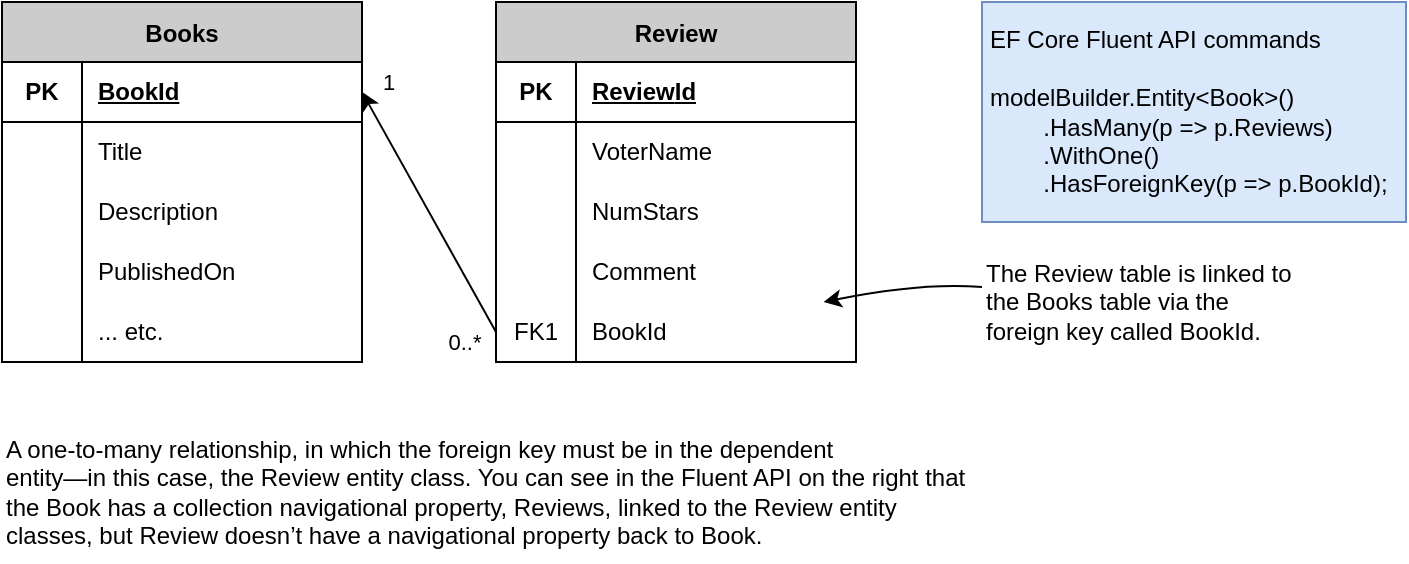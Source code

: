 <mxfile version="20.7.4" type="device"><diagram id="ahAyE9eUKxN_0jiChCt0" name="Sayfa -1"><mxGraphModel dx="931" dy="1115" grid="1" gridSize="10" guides="1" tooltips="1" connect="1" arrows="1" fold="1" page="1" pageScale="1" pageWidth="827" pageHeight="1169" math="0" shadow="0"><root><mxCell id="0"/><mxCell id="1" parent="0"/><mxCell id="pKT9n7SHXGeJ-BD1lXIy-85" value="" style="endArrow=classic;html=1;rounded=0;entryX=1;entryY=0.5;entryDx=0;entryDy=0;exitX=0;exitY=0.5;exitDx=0;exitDy=0;" parent="1" source="4MTo58KtUUJrinRoowVT-46" target="4MTo58KtUUJrinRoowVT-18" edge="1"><mxGeometry width="50" height="50" relative="1" as="geometry"><mxPoint x="-58.5" y="280" as="sourcePoint"/><mxPoint x="161.5" y="145" as="targetPoint"/></mxGeometry></mxCell><mxCell id="4MTo58KtUUJrinRoowVT-50" value="0..*" style="edgeLabel;html=1;align=center;verticalAlign=middle;resizable=0;points=[];" vertex="1" connectable="0" parent="pKT9n7SHXGeJ-BD1lXIy-85"><mxGeometry x="-0.552" y="1" relative="1" as="geometry"><mxPoint y="31" as="offset"/></mxGeometry></mxCell><mxCell id="4MTo58KtUUJrinRoowVT-51" value="1" style="edgeLabel;html=1;align=center;verticalAlign=middle;resizable=0;points=[];" vertex="1" connectable="0" parent="pKT9n7SHXGeJ-BD1lXIy-85"><mxGeometry x="0.616" relative="1" as="geometry"><mxPoint y="-28" as="offset"/></mxGeometry></mxCell><mxCell id="pKT9n7SHXGeJ-BD1lXIy-86" value="&lt;div&gt;EF Core Fluent API commands&lt;/div&gt;&lt;div&gt;&lt;br&gt;&lt;/div&gt;&lt;div&gt;modelBuilder.Entity&amp;lt;Book&amp;gt;()&lt;/div&gt;&lt;div&gt;&lt;span style=&quot;white-space: pre;&quot;&gt;&#9;&lt;/span&gt;.HasMany(p =&amp;gt; p.Reviews)&lt;/div&gt;&lt;div&gt;&lt;span style=&quot;white-space: pre;&quot;&gt;&#9;&lt;/span&gt;.WithOne()&lt;/div&gt;&lt;div&gt;&lt;span style=&quot;white-space: pre;&quot;&gt;&#9;&lt;/span&gt;.HasForeignKey(p =&amp;gt;&amp;nbsp;&lt;span style=&quot;background-color: initial;&quot;&gt;p.BookId);&lt;/span&gt;&lt;/div&gt;" style="text;html=1;strokeColor=#6c8ebf;fillColor=#dae8fc;align=left;verticalAlign=middle;whiteSpace=wrap;rounded=0;spacingRight=2;spacingTop=2;spacingLeft=2;spacingBottom=2;" parent="1" vertex="1"><mxGeometry x="520" y="100" width="212" height="110" as="geometry"/></mxCell><mxCell id="pKT9n7SHXGeJ-BD1lXIy-88" value="&lt;div&gt;The Review table is linked to&lt;/div&gt;&lt;div&gt;the Books table via the&lt;/div&gt;&lt;div&gt;foreign key called BookId.&lt;/div&gt;" style="text;html=1;align=left;verticalAlign=middle;resizable=0;points=[];autosize=1;strokeColor=none;fillColor=none;" parent="1" vertex="1"><mxGeometry x="520" y="220" width="180" height="60" as="geometry"/></mxCell><mxCell id="4MTo58KtUUJrinRoowVT-17" value="Books" style="shape=table;startSize=30;container=1;collapsible=0;childLayout=tableLayout;fixedRows=1;rowLines=0;fontStyle=1;fillColor=#CCCCCC;" vertex="1" parent="1"><mxGeometry x="30" y="100" width="180" height="180" as="geometry"/></mxCell><mxCell id="4MTo58KtUUJrinRoowVT-18" value="" style="shape=tableRow;horizontal=0;startSize=0;swimlaneHead=0;swimlaneBody=0;top=0;left=0;bottom=0;right=0;collapsible=0;dropTarget=0;fillColor=none;points=[[0,0.5],[1,0.5]];portConstraint=eastwest;" vertex="1" parent="4MTo58KtUUJrinRoowVT-17"><mxGeometry y="30" width="180" height="30" as="geometry"/></mxCell><mxCell id="4MTo58KtUUJrinRoowVT-19" value="PK" style="shape=partialRectangle;html=1;whiteSpace=wrap;connectable=0;fillColor=none;top=0;left=0;bottom=1;right=0;overflow=hidden;pointerEvents=1;strokeColor=default;fontStyle=1" vertex="1" parent="4MTo58KtUUJrinRoowVT-18"><mxGeometry width="40" height="30" as="geometry"><mxRectangle width="40" height="30" as="alternateBounds"/></mxGeometry></mxCell><mxCell id="4MTo58KtUUJrinRoowVT-20" value="&lt;span style=&quot;text-align: center;&quot;&gt;Book&lt;/span&gt;Id" style="shape=partialRectangle;connectable=0;fillColor=none;top=0;left=0;bottom=1;right=0;align=left;spacingLeft=6;overflow=hidden;strokeColor=default;perimeterSpacing=0;shadow=0;labelBorderColor=none;whiteSpace=wrap;html=1;labelBackgroundColor=none;fontStyle=5" vertex="1" parent="4MTo58KtUUJrinRoowVT-18"><mxGeometry x="40" width="140" height="30" as="geometry"><mxRectangle width="140" height="30" as="alternateBounds"/></mxGeometry></mxCell><mxCell id="4MTo58KtUUJrinRoowVT-21" style="shape=tableRow;horizontal=0;startSize=0;swimlaneHead=0;swimlaneBody=0;top=0;left=0;bottom=0;right=0;collapsible=0;dropTarget=0;fillColor=none;points=[[0,0.5],[1,0.5]];portConstraint=eastwest;" vertex="1" parent="4MTo58KtUUJrinRoowVT-17"><mxGeometry y="60" width="180" height="30" as="geometry"/></mxCell><mxCell id="4MTo58KtUUJrinRoowVT-22" style="shape=partialRectangle;html=1;whiteSpace=wrap;connectable=0;fillColor=none;top=0;left=0;bottom=0;right=0;overflow=hidden;" vertex="1" parent="4MTo58KtUUJrinRoowVT-21"><mxGeometry width="40" height="30" as="geometry"><mxRectangle width="40" height="30" as="alternateBounds"/></mxGeometry></mxCell><mxCell id="4MTo58KtUUJrinRoowVT-23" value="Title" style="shape=partialRectangle;html=1;whiteSpace=wrap;connectable=0;fillColor=none;top=0;left=0;bottom=0;right=0;align=left;spacingLeft=6;overflow=hidden;" vertex="1" parent="4MTo58KtUUJrinRoowVT-21"><mxGeometry x="40" width="140" height="30" as="geometry"><mxRectangle width="140" height="30" as="alternateBounds"/></mxGeometry></mxCell><mxCell id="4MTo58KtUUJrinRoowVT-24" style="shape=tableRow;horizontal=0;startSize=0;swimlaneHead=0;swimlaneBody=0;top=0;left=0;bottom=0;right=0;collapsible=0;dropTarget=0;fillColor=none;points=[[0,0.5],[1,0.5]];portConstraint=eastwest;" vertex="1" parent="4MTo58KtUUJrinRoowVT-17"><mxGeometry y="90" width="180" height="30" as="geometry"/></mxCell><mxCell id="4MTo58KtUUJrinRoowVT-25" style="shape=partialRectangle;html=1;whiteSpace=wrap;connectable=0;fillColor=none;top=0;left=0;bottom=0;right=0;overflow=hidden;" vertex="1" parent="4MTo58KtUUJrinRoowVT-24"><mxGeometry width="40" height="30" as="geometry"><mxRectangle width="40" height="30" as="alternateBounds"/></mxGeometry></mxCell><mxCell id="4MTo58KtUUJrinRoowVT-26" value="Description" style="shape=partialRectangle;html=1;whiteSpace=wrap;connectable=0;fillColor=none;top=0;left=0;bottom=0;right=0;align=left;spacingLeft=6;overflow=hidden;" vertex="1" parent="4MTo58KtUUJrinRoowVT-24"><mxGeometry x="40" width="140" height="30" as="geometry"><mxRectangle width="140" height="30" as="alternateBounds"/></mxGeometry></mxCell><mxCell id="4MTo58KtUUJrinRoowVT-27" style="shape=tableRow;horizontal=0;startSize=0;swimlaneHead=0;swimlaneBody=0;top=0;left=0;bottom=0;right=0;collapsible=0;dropTarget=0;fillColor=none;points=[[0,0.5],[1,0.5]];portConstraint=eastwest;" vertex="1" parent="4MTo58KtUUJrinRoowVT-17"><mxGeometry y="120" width="180" height="30" as="geometry"/></mxCell><mxCell id="4MTo58KtUUJrinRoowVT-28" style="shape=partialRectangle;html=1;whiteSpace=wrap;connectable=0;fillColor=none;top=0;left=0;bottom=0;right=0;overflow=hidden;" vertex="1" parent="4MTo58KtUUJrinRoowVT-27"><mxGeometry width="40" height="30" as="geometry"><mxRectangle width="40" height="30" as="alternateBounds"/></mxGeometry></mxCell><mxCell id="4MTo58KtUUJrinRoowVT-29" value="PublishedOn" style="shape=partialRectangle;html=1;whiteSpace=wrap;connectable=0;fillColor=none;top=0;left=0;bottom=0;right=0;align=left;spacingLeft=6;overflow=hidden;" vertex="1" parent="4MTo58KtUUJrinRoowVT-27"><mxGeometry x="40" width="140" height="30" as="geometry"><mxRectangle width="140" height="30" as="alternateBounds"/></mxGeometry></mxCell><mxCell id="4MTo58KtUUJrinRoowVT-30" style="shape=tableRow;horizontal=0;startSize=0;swimlaneHead=0;swimlaneBody=0;top=0;left=0;bottom=0;right=0;collapsible=0;dropTarget=0;fillColor=none;points=[[0,0.5],[1,0.5]];portConstraint=eastwest;" vertex="1" parent="4MTo58KtUUJrinRoowVT-17"><mxGeometry y="150" width="180" height="30" as="geometry"/></mxCell><mxCell id="4MTo58KtUUJrinRoowVT-31" style="shape=partialRectangle;html=1;whiteSpace=wrap;connectable=0;fillColor=none;top=0;left=0;bottom=0;right=0;overflow=hidden;" vertex="1" parent="4MTo58KtUUJrinRoowVT-30"><mxGeometry width="40" height="30" as="geometry"><mxRectangle width="40" height="30" as="alternateBounds"/></mxGeometry></mxCell><mxCell id="4MTo58KtUUJrinRoowVT-32" value="... etc." style="shape=partialRectangle;html=1;whiteSpace=wrap;connectable=0;fillColor=none;top=0;left=0;bottom=0;right=0;align=left;spacingLeft=6;overflow=hidden;" vertex="1" parent="4MTo58KtUUJrinRoowVT-30"><mxGeometry x="40" width="140" height="30" as="geometry"><mxRectangle width="140" height="30" as="alternateBounds"/></mxGeometry></mxCell><mxCell id="4MTo58KtUUJrinRoowVT-33" value="Review" style="shape=table;startSize=30;container=1;collapsible=0;childLayout=tableLayout;fixedRows=1;rowLines=0;fontStyle=1;fillColor=#CCCCCC;" vertex="1" parent="1"><mxGeometry x="277" y="100" width="180" height="180" as="geometry"/></mxCell><mxCell id="4MTo58KtUUJrinRoowVT-34" value="" style="shape=tableRow;horizontal=0;startSize=0;swimlaneHead=0;swimlaneBody=0;top=0;left=0;bottom=0;right=0;collapsible=0;dropTarget=0;fillColor=none;points=[[0,0.5],[1,0.5]];portConstraint=eastwest;" vertex="1" parent="4MTo58KtUUJrinRoowVT-33"><mxGeometry y="30" width="180" height="30" as="geometry"/></mxCell><mxCell id="4MTo58KtUUJrinRoowVT-35" value="PK" style="shape=partialRectangle;html=1;whiteSpace=wrap;connectable=0;fillColor=none;top=0;left=0;bottom=1;right=0;overflow=hidden;pointerEvents=1;strokeColor=default;fontStyle=1" vertex="1" parent="4MTo58KtUUJrinRoowVT-34"><mxGeometry width="40" height="30" as="geometry"><mxRectangle width="40" height="30" as="alternateBounds"/></mxGeometry></mxCell><mxCell id="4MTo58KtUUJrinRoowVT-36" value="&lt;div style=&quot;text-align: center;&quot;&gt;&lt;span style=&quot;background-color: initial;&quot;&gt;Review&lt;/span&gt;&lt;span style=&quot;background-color: initial;&quot;&gt;Id&lt;/span&gt;&lt;/div&gt;" style="shape=partialRectangle;connectable=0;fillColor=none;top=0;left=0;bottom=1;right=0;align=left;spacingLeft=6;overflow=hidden;strokeColor=default;perimeterSpacing=0;shadow=0;labelBorderColor=none;whiteSpace=wrap;html=1;labelBackgroundColor=none;fontStyle=5" vertex="1" parent="4MTo58KtUUJrinRoowVT-34"><mxGeometry x="40" width="140" height="30" as="geometry"><mxRectangle width="140" height="30" as="alternateBounds"/></mxGeometry></mxCell><mxCell id="4MTo58KtUUJrinRoowVT-37" style="shape=tableRow;horizontal=0;startSize=0;swimlaneHead=0;swimlaneBody=0;top=0;left=0;bottom=0;right=0;collapsible=0;dropTarget=0;fillColor=none;points=[[0,0.5],[1,0.5]];portConstraint=eastwest;" vertex="1" parent="4MTo58KtUUJrinRoowVT-33"><mxGeometry y="60" width="180" height="30" as="geometry"/></mxCell><mxCell id="4MTo58KtUUJrinRoowVT-38" style="shape=partialRectangle;html=1;whiteSpace=wrap;connectable=0;fillColor=none;top=0;left=0;bottom=0;right=0;overflow=hidden;" vertex="1" parent="4MTo58KtUUJrinRoowVT-37"><mxGeometry width="40" height="30" as="geometry"><mxRectangle width="40" height="30" as="alternateBounds"/></mxGeometry></mxCell><mxCell id="4MTo58KtUUJrinRoowVT-39" value="VoterName" style="shape=partialRectangle;html=1;whiteSpace=wrap;connectable=0;fillColor=none;top=0;left=0;bottom=0;right=0;align=left;spacingLeft=6;overflow=hidden;" vertex="1" parent="4MTo58KtUUJrinRoowVT-37"><mxGeometry x="40" width="140" height="30" as="geometry"><mxRectangle width="140" height="30" as="alternateBounds"/></mxGeometry></mxCell><mxCell id="4MTo58KtUUJrinRoowVT-40" style="shape=tableRow;horizontal=0;startSize=0;swimlaneHead=0;swimlaneBody=0;top=0;left=0;bottom=0;right=0;collapsible=0;dropTarget=0;fillColor=none;points=[[0,0.5],[1,0.5]];portConstraint=eastwest;" vertex="1" parent="4MTo58KtUUJrinRoowVT-33"><mxGeometry y="90" width="180" height="30" as="geometry"/></mxCell><mxCell id="4MTo58KtUUJrinRoowVT-41" style="shape=partialRectangle;html=1;whiteSpace=wrap;connectable=0;fillColor=none;top=0;left=0;bottom=0;right=0;overflow=hidden;" vertex="1" parent="4MTo58KtUUJrinRoowVT-40"><mxGeometry width="40" height="30" as="geometry"><mxRectangle width="40" height="30" as="alternateBounds"/></mxGeometry></mxCell><mxCell id="4MTo58KtUUJrinRoowVT-42" value="NumStars" style="shape=partialRectangle;html=1;whiteSpace=wrap;connectable=0;fillColor=none;top=0;left=0;bottom=0;right=0;align=left;spacingLeft=6;overflow=hidden;" vertex="1" parent="4MTo58KtUUJrinRoowVT-40"><mxGeometry x="40" width="140" height="30" as="geometry"><mxRectangle width="140" height="30" as="alternateBounds"/></mxGeometry></mxCell><mxCell id="4MTo58KtUUJrinRoowVT-43" style="shape=tableRow;horizontal=0;startSize=0;swimlaneHead=0;swimlaneBody=0;top=0;left=0;bottom=0;right=0;collapsible=0;dropTarget=0;fillColor=none;points=[[0,0.5],[1,0.5]];portConstraint=eastwest;" vertex="1" parent="4MTo58KtUUJrinRoowVT-33"><mxGeometry y="120" width="180" height="30" as="geometry"/></mxCell><mxCell id="4MTo58KtUUJrinRoowVT-44" style="shape=partialRectangle;html=1;whiteSpace=wrap;connectable=0;fillColor=none;top=0;left=0;bottom=0;right=0;overflow=hidden;" vertex="1" parent="4MTo58KtUUJrinRoowVT-43"><mxGeometry width="40" height="30" as="geometry"><mxRectangle width="40" height="30" as="alternateBounds"/></mxGeometry></mxCell><mxCell id="4MTo58KtUUJrinRoowVT-45" value="Comment" style="shape=partialRectangle;html=1;whiteSpace=wrap;connectable=0;fillColor=none;top=0;left=0;bottom=0;right=0;align=left;spacingLeft=6;overflow=hidden;" vertex="1" parent="4MTo58KtUUJrinRoowVT-43"><mxGeometry x="40" width="140" height="30" as="geometry"><mxRectangle width="140" height="30" as="alternateBounds"/></mxGeometry></mxCell><mxCell id="4MTo58KtUUJrinRoowVT-46" style="shape=tableRow;horizontal=0;startSize=0;swimlaneHead=0;swimlaneBody=0;top=0;left=0;bottom=0;right=0;collapsible=0;dropTarget=0;fillColor=none;points=[[0,0.5],[1,0.5]];portConstraint=eastwest;" vertex="1" parent="4MTo58KtUUJrinRoowVT-33"><mxGeometry y="150" width="180" height="30" as="geometry"/></mxCell><mxCell id="4MTo58KtUUJrinRoowVT-47" value="FK1" style="shape=partialRectangle;html=1;whiteSpace=wrap;connectable=0;fillColor=none;top=0;left=0;bottom=0;right=0;overflow=hidden;" vertex="1" parent="4MTo58KtUUJrinRoowVT-46"><mxGeometry width="40" height="30" as="geometry"><mxRectangle width="40" height="30" as="alternateBounds"/></mxGeometry></mxCell><mxCell id="4MTo58KtUUJrinRoowVT-48" value="BookId" style="shape=partialRectangle;html=1;whiteSpace=wrap;connectable=0;fillColor=none;top=0;left=0;bottom=0;right=0;align=left;spacingLeft=6;overflow=hidden;" vertex="1" parent="4MTo58KtUUJrinRoowVT-46"><mxGeometry x="40" width="140" height="30" as="geometry"><mxRectangle width="140" height="30" as="alternateBounds"/></mxGeometry></mxCell><mxCell id="4MTo58KtUUJrinRoowVT-52" value="" style="endArrow=classic;html=1;curved=1;" edge="1" parent="1" source="pKT9n7SHXGeJ-BD1lXIy-88" target="4MTo58KtUUJrinRoowVT-46"><mxGeometry width="50" height="50" relative="1" as="geometry"><mxPoint x="530" y="340" as="sourcePoint"/><mxPoint x="410" y="270" as="targetPoint"/><Array as="points"><mxPoint x="490" y="240"/></Array></mxGeometry></mxCell><mxCell id="4MTo58KtUUJrinRoowVT-53" value="&lt;div&gt;A one-to-many relationship, in which the foreign key must be in the dependent&lt;/div&gt;&lt;div&gt;entity—in this case, the Review entity class. You can see in the Fluent API on the right that&lt;/div&gt;&lt;div&gt;the Book has a collection navigational property, Reviews, linked to the Review entity&lt;/div&gt;&lt;div&gt;classes, but Review doesn’t have a navigational property back to Book.&lt;/div&gt;" style="text;html=1;align=left;verticalAlign=middle;resizable=0;points=[];autosize=1;strokeColor=none;fillColor=none;" vertex="1" parent="1"><mxGeometry x="30" y="310" width="500" height="70" as="geometry"/></mxCell></root></mxGraphModel></diagram></mxfile>